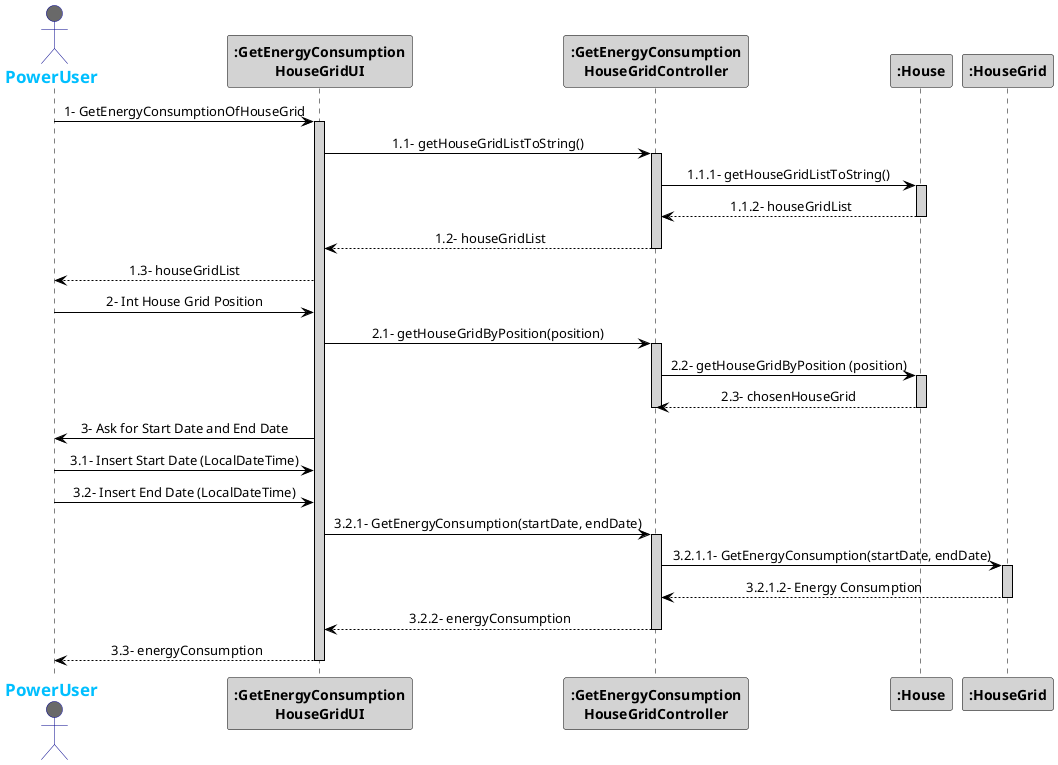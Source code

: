 @startuml
skinparam sequenceMessageAlign center
skinparam sequence {
	ArrowColor Black
	ActorBorderColor DarkBlue
	LifeLineBorderColor black
	LifeLineBackgroundColor LightGrey

	ParticipantBorderColor Black
	ParticipantBackgroundColor LightGrey
	ParticipantFontStyle Bold

	ActorBackgroundColor DimGrey
	ActorFontColor DeepSkyBlue
	ActorFontStyle Bold
	ActorFontSize 17
	ActorFontName Aapex
}

actor PowerUser
PowerUser -> ":GetEnergyConsumption\nHouseGridUI": 1- GetEnergyConsumptionOfHouseGrid
activate ":GetEnergyConsumption\nHouseGridUI"
":GetEnergyConsumption\nHouseGridUI" -> ":GetEnergyConsumption\nHouseGridController": 1.1- getHouseGridListToString()
activate ":GetEnergyConsumption\nHouseGridController"
":GetEnergyConsumption\nHouseGridController" -> ":House": 1.1.1- getHouseGridListToString()
activate ":House"
":GetEnergyConsumption\nHouseGridController" <-- ":House": 1.1.2- houseGridList
deactivate ":House"
":GetEnergyConsumption\nHouseGridUI" <-- ":GetEnergyConsumption\nHouseGridController": 1.2- houseGridList
deactivate ":GetEnergyConsumption\nHouseGridController"
PowerUser <-- ":GetEnergyConsumption\nHouseGridUI": 1.3- houseGridList

PowerUser -> ":GetEnergyConsumption\nHouseGridUI": 2- Int House Grid Position
":GetEnergyConsumption\nHouseGridUI" -> ":GetEnergyConsumption\nHouseGridController": 2.1- getHouseGridByPosition(position)
activate ":GetEnergyConsumption\nHouseGridController"
":GetEnergyConsumption\nHouseGridController" -> ":House": 2.2- getHouseGridByPosition (position)
activate ":House"
":GetEnergyConsumption\nHouseGridController" <-- ":House": 2.3- chosenHouseGrid
deactivate ":GetEnergyConsumption\nHouseGridController"
deactivate ":House"

PowerUser <- ":GetEnergyConsumption\nHouseGridUI": 3- Ask for Start Date and End Date

PowerUser -> ":GetEnergyConsumption\nHouseGridUI": 3.1- Insert Start Date (LocalDateTime)
PowerUser -> ":GetEnergyConsumption\nHouseGridUI": 3.2- Insert End Date (LocalDateTime)
":GetEnergyConsumption\nHouseGridUI" -> ":GetEnergyConsumption\nHouseGridController": 3.2.1- GetEnergyConsumption(startDate, endDate)
activate ":GetEnergyConsumption\nHouseGridController"
":GetEnergyConsumption\nHouseGridController" -> ":HouseGrid": 3.2.1.1- GetEnergyConsumption(startDate, endDate)
activate ":HouseGrid"
":GetEnergyConsumption\nHouseGridController" <-- ":HouseGrid": 3.2.1.2- Energy Consumption
deactivate ":HouseGrid"
":GetEnergyConsumption\nHouseGridUI" <-- ":GetEnergyConsumption\nHouseGridController": 3.2.2- energyConsumption
deactivate ":GetEnergyConsumption\nHouseGridController"
PowerUser <-- ":GetEnergyConsumption\nHouseGridUI": 3.3- energyConsumption
deactivate ":GetEnergyConsumption\nHouseGridUI"

@enduml
